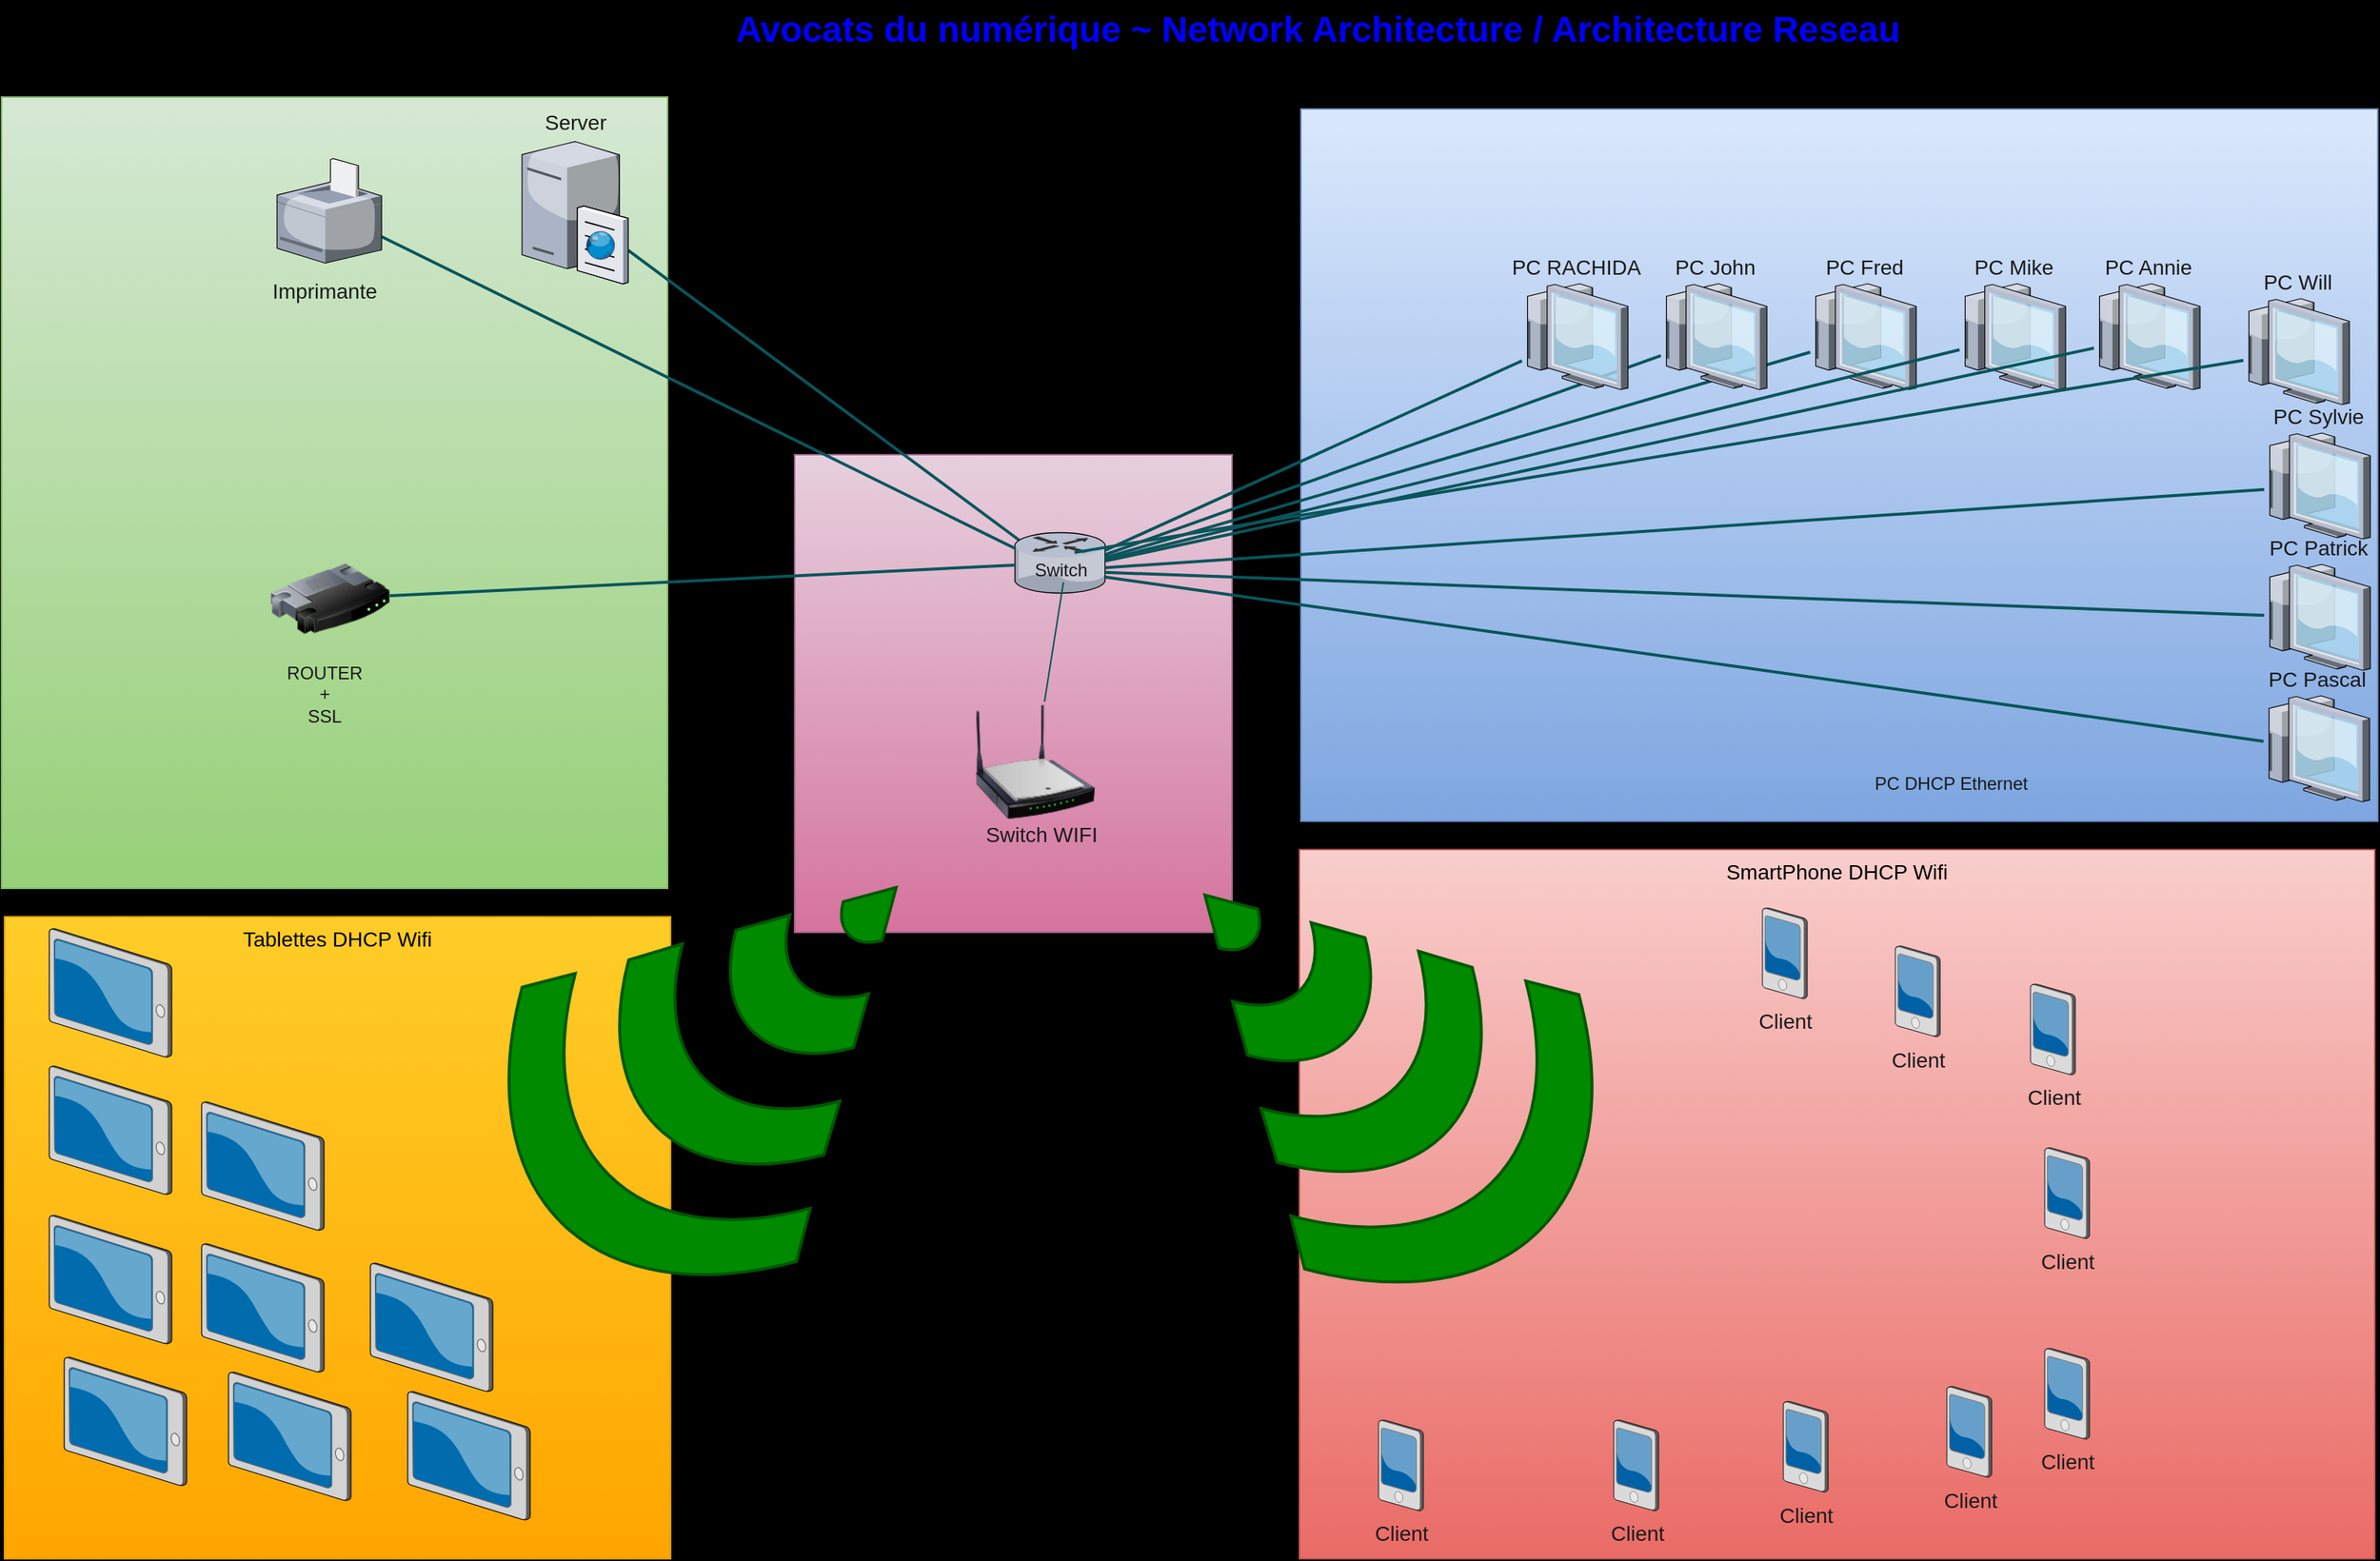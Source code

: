 <mxfile version="22.1.16" type="github">
  <diagram name="Page-1" id="e3a06f82-3646-2815-327d-82caf3d4e204">
    <mxGraphModel dx="1254" dy="651" grid="1" gridSize="10" guides="1" tooltips="1" connect="1" arrows="1" fold="1" page="1" pageScale="1.5" pageWidth="1169" pageHeight="826" background="#000000" math="0" shadow="0">
      <root>
        <mxCell id="0" style=";html=1;" />
        <mxCell id="1" style=";html=1;" parent="0" />
        <mxCell id="sHyUSOd2gJIIgnq2DhWJ-65" value="" style="whiteSpace=wrap;html=1;fontSize=14;verticalAlign=top;labelBackgroundColor=none;rounded=0;fillColor=#e6d0de;strokeColor=#996185;gradientColor=#d5739d;" vertex="1" parent="1">
          <mxGeometry x="580" y="334.5" width="293" height="320" as="geometry" />
        </mxCell>
        <mxCell id="6a7d8f32e03d9370-61" value="" style="whiteSpace=wrap;html=1;fontSize=14;verticalAlign=top;labelBackgroundColor=none;rounded=0;fillColor=#dae8fc;strokeColor=#6c8ebf;gradientColor=#7ea6e0;" parent="1" vertex="1">
          <mxGeometry x="919" y="103" width="721" height="477" as="geometry" />
        </mxCell>
        <mxCell id="6a7d8f32e03d9370-57" value="" style="whiteSpace=wrap;html=1;fontSize=14;verticalAlign=top;labelBackgroundColor=none;rounded=0;fillColor=#d5e8d4;strokeColor=#82b366;gradientColor=#97d077;" parent="1" vertex="1">
          <mxGeometry x="49" y="95" width="446" height="530" as="geometry" />
        </mxCell>
        <mxCell id="6a7d8f32e03d9370-60" value="SmartPhone DHCP Wifi" style="whiteSpace=wrap;html=1;fontSize=14;verticalAlign=top;labelBackgroundColor=none;rounded=0;fillColor=#f8cecc;strokeColor=#b85450;gradientColor=#ea6b66;" parent="1" vertex="1">
          <mxGeometry x="918" y="599" width="720" height="475" as="geometry" />
        </mxCell>
        <mxCell id="6a7d8f32e03d9370-58" value="Tablettes DHCP Wifi" style="whiteSpace=wrap;html=1;fontSize=14;verticalAlign=top;labelBackgroundColor=none;rounded=0;fillColor=#ffcd28;strokeColor=#d79b00;gradientColor=#ffa500;" parent="1" vertex="1">
          <mxGeometry x="51" y="644" width="446" height="430" as="geometry" />
        </mxCell>
        <mxCell id="6a7d8f32e03d9370-51" style="edgeStyle=none;rounded=0;html=1;startSize=10;endSize=10;jettySize=auto;orthogonalLoop=1;fontSize=14;endArrow=none;endFill=0;strokeWidth=2;labelBackgroundColor=none;fontColor=default;strokeColor=#09555B;" parent="1" source="sHyUSOd2gJIIgnq2DhWJ-10" target="6a7d8f32e03d9370-15" edge="1">
          <mxGeometry relative="1" as="geometry" />
        </mxCell>
        <mxCell id="6a7d8f32e03d9370-13" value="" style="verticalLabelPosition=bottom;aspect=fixed;html=1;verticalAlign=top;strokeColor=none;shape=mxgraph.citrix.router;fontSize=14;labelBackgroundColor=none;rounded=0;fillColor=#FAD9D5;fontColor=#1A1A1A;" parent="1" vertex="1">
          <mxGeometry x="727.48" y="386.75" width="61.03" height="40.5" as="geometry" />
        </mxCell>
        <mxCell id="6a7d8f32e03d9370-15" value="Server" style="verticalLabelPosition=top;aspect=fixed;html=1;verticalAlign=bottom;strokeColor=none;shape=mxgraph.citrix.cache_server;fontSize=14;labelPosition=center;align=center;labelBackgroundColor=none;rounded=0;fillColor=#FAD9D5;fontColor=#1A1A1A;" parent="1" vertex="1">
          <mxGeometry x="397.5" y="122.5" width="71" height="97.5" as="geometry" />
        </mxCell>
        <mxCell id="6a7d8f32e03d9370-46" style="edgeStyle=none;rounded=0;html=1;startSize=10;endSize=10;jettySize=auto;orthogonalLoop=1;fontSize=14;endArrow=none;endFill=0;strokeWidth=2;labelBackgroundColor=none;fontColor=default;strokeColor=#09555B;" parent="1" source="sHyUSOd2gJIIgnq2DhWJ-1" target="6a7d8f32e03d9370-13" edge="1">
          <mxGeometry relative="1" as="geometry">
            <mxPoint x="825" y="597.629" as="sourcePoint" />
          </mxGeometry>
        </mxCell>
        <mxCell id="6a7d8f32e03d9370-53" style="edgeStyle=none;rounded=0;html=1;startSize=10;endSize=10;jettySize=auto;orthogonalLoop=1;fontSize=14;endArrow=none;endFill=0;strokeWidth=2;labelBackgroundColor=none;fontColor=default;strokeColor=#09555B;" parent="1" source="sHyUSOd2gJIIgnq2DhWJ-10" target="6a7d8f32e03d9370-29" edge="1">
          <mxGeometry relative="1" as="geometry">
            <mxPoint x="1223.339" y="508" as="sourcePoint" />
          </mxGeometry>
        </mxCell>
        <mxCell id="6a7d8f32e03d9370-54" style="edgeStyle=none;rounded=0;html=1;startSize=10;endSize=10;jettySize=auto;orthogonalLoop=1;fontSize=14;endArrow=none;endFill=0;strokeWidth=2;labelBackgroundColor=none;fontColor=default;strokeColor=#09555B;" parent="1" source="sHyUSOd2gJIIgnq2DhWJ-10" target="6a7d8f32e03d9370-28" edge="1">
          <mxGeometry relative="1" as="geometry">
            <mxPoint x="1020" y="600" as="sourcePoint" />
          </mxGeometry>
        </mxCell>
        <mxCell id="6a7d8f32e03d9370-55" style="edgeStyle=none;rounded=0;html=1;startSize=10;endSize=10;jettySize=auto;orthogonalLoop=1;fontSize=14;endArrow=none;endFill=0;strokeWidth=2;labelBackgroundColor=none;fontColor=default;strokeColor=#09555B;" parent="1" source="sHyUSOd2gJIIgnq2DhWJ-10" target="6a7d8f32e03d9370-27" edge="1">
          <mxGeometry relative="1" as="geometry">
            <mxPoint x="1267" y="529.619" as="sourcePoint" />
          </mxGeometry>
        </mxCell>
        <mxCell id="6a7d8f32e03d9370-27" value="PC Fred" style="verticalLabelPosition=top;aspect=fixed;html=1;verticalAlign=bottom;strokeColor=none;shape=mxgraph.citrix.thin_client;fontSize=14;labelPosition=center;align=center;labelBackgroundColor=none;rounded=0;fillColor=#FAD9D5;fontColor=#1A1A1A;" parent="1" vertex="1">
          <mxGeometry x="1260" y="220" width="71" height="71" as="geometry" />
        </mxCell>
        <mxCell id="6a7d8f32e03d9370-28" value="PC John" style="verticalLabelPosition=top;aspect=fixed;html=1;verticalAlign=bottom;strokeColor=none;shape=mxgraph.citrix.thin_client;fontSize=14;labelPosition=center;align=center;labelBackgroundColor=none;rounded=0;fillColor=#FAD9D5;fontColor=#1A1A1A;" parent="1" vertex="1">
          <mxGeometry x="1160" y="220" width="71" height="71" as="geometry" />
        </mxCell>
        <mxCell id="6a7d8f32e03d9370-29" value="PC RACHIDA&lt;br&gt;" style="verticalLabelPosition=top;aspect=fixed;html=1;verticalAlign=bottom;strokeColor=none;shape=mxgraph.citrix.thin_client;fontSize=14;labelPosition=center;align=center;labelBackgroundColor=none;rounded=0;fillColor=#FAD9D5;fontColor=#1A1A1A;" parent="1" vertex="1">
          <mxGeometry x="1067" y="220" width="71" height="71" as="geometry" />
        </mxCell>
        <mxCell id="6a7d8f32e03d9370-49" style="edgeStyle=none;rounded=0;html=1;startSize=10;endSize=10;jettySize=auto;orthogonalLoop=1;fontSize=14;endArrow=none;endFill=0;strokeWidth=2;labelBackgroundColor=none;fontColor=default;strokeColor=#09555B;" parent="1" source="sHyUSOd2gJIIgnq2DhWJ-4" target="sHyUSOd2gJIIgnq2DhWJ-10" edge="1">
          <mxGeometry relative="1" as="geometry">
            <mxPoint x="1021.439" y="910" as="sourcePoint" />
          </mxGeometry>
        </mxCell>
        <mxCell id="6a7d8f32e03d9370-62" value="&lt;font color=&quot;#0000ff&quot;&gt;Avocats du numérique ~ Network Architecture / Architecture Reseau&lt;/font&gt;" style="text;strokeColor=none;fillColor=none;html=1;fontSize=24;fontStyle=1;verticalAlign=middle;align=center;labelBackgroundColor=none;rounded=0;fontColor=#1A1A1A;" parent="1" vertex="1">
          <mxGeometry x="499" y="30" width="861" height="40" as="geometry" />
        </mxCell>
        <mxCell id="sHyUSOd2gJIIgnq2DhWJ-1" value="" style="image;html=1;image=img/lib/clip_art/networking/Router_128x128.png;labelBackgroundColor=none;rounded=0;fillColor=#FAD9D5;strokeColor=#D0CEE2;fontColor=#1A1A1A;" vertex="1" parent="1">
          <mxGeometry x="229" y="391" width="80" height="80" as="geometry" />
        </mxCell>
        <mxCell id="sHyUSOd2gJIIgnq2DhWJ-2" value="" style="image;html=1;image=img/lib/clip_art/networking/Wireless_Router_N_128x128.png;labelBackgroundColor=none;rounded=0;fillColor=#FAD9D5;strokeColor=#D0CEE2;fontColor=#1A1A1A;" vertex="1" parent="1">
          <mxGeometry x="701" y="500" width="80" height="80" as="geometry" />
        </mxCell>
        <mxCell id="sHyUSOd2gJIIgnq2DhWJ-4" value="" style="verticalLabelPosition=bottom;aspect=fixed;html=1;verticalAlign=top;strokeColor=none;align=center;outlineConnect=0;shape=mxgraph.citrix.printer;labelBackgroundColor=none;rounded=0;fillColor=#FAD9D5;fontColor=#1A1A1A;" vertex="1" parent="1">
          <mxGeometry x="233.5" y="136.25" width="70" height="70" as="geometry" />
        </mxCell>
        <mxCell id="sHyUSOd2gJIIgnq2DhWJ-6" value="&lt;font style=&quot;font-size: 14px;&quot;&gt;Imprimante&lt;br&gt;&lt;/font&gt;" style="text;html=1;align=center;verticalAlign=middle;resizable=0;points=[];autosize=1;strokeColor=none;fillColor=none;labelBackgroundColor=none;rounded=0;fontColor=#1A1A1A;" vertex="1" parent="1">
          <mxGeometry x="220" y="210" width="90" height="30" as="geometry" />
        </mxCell>
        <mxCell id="sHyUSOd2gJIIgnq2DhWJ-7" value="&lt;font style=&quot;font-size: 14px;&quot;&gt;Switch WIFI&lt;br&gt;&lt;/font&gt;" style="text;html=1;align=center;verticalAlign=middle;resizable=0;points=[];autosize=1;strokeColor=none;fillColor=none;labelBackgroundColor=none;rounded=0;fontColor=#1A1A1A;" vertex="1" parent="1">
          <mxGeometry x="695" y="574" width="100" height="30" as="geometry" />
        </mxCell>
        <mxCell id="sHyUSOd2gJIIgnq2DhWJ-8" value="ROUTER&lt;br&gt;+&lt;br&gt;SSL " style="text;html=1;align=center;verticalAlign=middle;resizable=0;points=[];autosize=1;strokeColor=none;fillColor=none;labelBackgroundColor=none;rounded=0;fontColor=#1A1A1A;" vertex="1" parent="1">
          <mxGeometry x="230" y="464.5" width="70" height="60" as="geometry" />
        </mxCell>
        <mxCell id="sHyUSOd2gJIIgnq2DhWJ-10" value="Switch" style="text;html=1;align=center;verticalAlign=middle;resizable=0;points=[];autosize=1;strokeColor=none;fillColor=none;labelBackgroundColor=none;rounded=0;fontColor=#1A1A1A;" vertex="1" parent="1">
          <mxGeometry x="728" y="397.25" width="60" height="30" as="geometry" />
        </mxCell>
        <mxCell id="sHyUSOd2gJIIgnq2DhWJ-12" value="Client" style="verticalLabelPosition=bottom;aspect=fixed;html=1;verticalAlign=top;strokeColor=none;shape=mxgraph.citrix.pda;fontSize=14;labelBackgroundColor=none;rounded=0;fillColor=#FAD9D5;fontColor=#1A1A1A;" vertex="1" parent="1">
          <mxGeometry x="1242" y="968.5" width="30" height="61" as="geometry" />
        </mxCell>
        <mxCell id="sHyUSOd2gJIIgnq2DhWJ-15" value="Client" style="verticalLabelPosition=bottom;aspect=fixed;html=1;verticalAlign=top;strokeColor=none;shape=mxgraph.citrix.pda;fontSize=14;labelBackgroundColor=none;rounded=0;fillColor=#FAD9D5;fontColor=#1A1A1A;" vertex="1" parent="1">
          <mxGeometry x="1228" y="638" width="30" height="61" as="geometry" />
        </mxCell>
        <mxCell id="sHyUSOd2gJIIgnq2DhWJ-17" value="Client" style="verticalLabelPosition=bottom;aspect=fixed;html=1;verticalAlign=top;strokeColor=none;shape=mxgraph.citrix.pda;fontSize=14;labelBackgroundColor=none;rounded=0;fillColor=#FAD9D5;fontColor=#1A1A1A;" vertex="1" parent="1">
          <mxGeometry x="1128.5" y="981" width="30" height="61" as="geometry" />
        </mxCell>
        <mxCell id="sHyUSOd2gJIIgnq2DhWJ-20" value="Client" style="verticalLabelPosition=bottom;aspect=fixed;html=1;verticalAlign=top;strokeColor=none;shape=mxgraph.citrix.pda;fontSize=14;labelBackgroundColor=none;rounded=0;fillColor=#FAD9D5;fontColor=#1A1A1A;" vertex="1" parent="1">
          <mxGeometry x="1407.5" y="689" width="30" height="61" as="geometry" />
        </mxCell>
        <mxCell id="sHyUSOd2gJIIgnq2DhWJ-22" value="Client" style="verticalLabelPosition=bottom;aspect=fixed;html=1;verticalAlign=top;strokeColor=none;shape=mxgraph.citrix.pda;fontSize=14;labelBackgroundColor=none;rounded=0;fillColor=#FAD9D5;fontColor=#1A1A1A;" vertex="1" parent="1">
          <mxGeometry x="1417" y="933" width="30" height="61" as="geometry" />
        </mxCell>
        <mxCell id="sHyUSOd2gJIIgnq2DhWJ-25" value="Client" style="verticalLabelPosition=bottom;aspect=fixed;html=1;verticalAlign=top;strokeColor=none;shape=mxgraph.citrix.pda;fontSize=14;labelBackgroundColor=none;rounded=0;fillColor=#FAD9D5;fontColor=#1A1A1A;" vertex="1" parent="1">
          <mxGeometry x="971" y="981" width="30" height="61" as="geometry" />
        </mxCell>
        <mxCell id="sHyUSOd2gJIIgnq2DhWJ-27" value="Client" style="verticalLabelPosition=bottom;aspect=fixed;html=1;verticalAlign=top;strokeColor=none;shape=mxgraph.citrix.pda;fontSize=14;labelBackgroundColor=none;rounded=0;fillColor=#FAD9D5;fontColor=#1A1A1A;" vertex="1" parent="1">
          <mxGeometry x="1351.5" y="958.5" width="30" height="61" as="geometry" />
        </mxCell>
        <mxCell id="sHyUSOd2gJIIgnq2DhWJ-29" value="Client" style="verticalLabelPosition=bottom;aspect=fixed;html=1;verticalAlign=top;strokeColor=none;shape=mxgraph.citrix.pda;fontSize=14;labelBackgroundColor=none;rounded=0;fillColor=#FAD9D5;fontColor=#1A1A1A;" vertex="1" parent="1">
          <mxGeometry x="1317" y="663.5" width="30" height="61" as="geometry" />
        </mxCell>
        <mxCell id="sHyUSOd2gJIIgnq2DhWJ-31" value="Client" style="verticalLabelPosition=bottom;aspect=fixed;html=1;verticalAlign=top;strokeColor=none;shape=mxgraph.citrix.pda;fontSize=14;labelBackgroundColor=none;rounded=0;fillColor=#FAD9D5;fontColor=#1A1A1A;" vertex="1" parent="1">
          <mxGeometry x="1417" y="798.63" width="30" height="61" as="geometry" />
        </mxCell>
        <mxCell id="sHyUSOd2gJIIgnq2DhWJ-32" style="edgeStyle=none;rounded=0;html=1;startSize=10;endSize=10;jettySize=auto;orthogonalLoop=1;fontSize=14;endArrow=none;endFill=0;strokeWidth=2;labelBackgroundColor=none;fontColor=default;strokeColor=#09555B;" edge="1" target="sHyUSOd2gJIIgnq2DhWJ-33" parent="1" source="sHyUSOd2gJIIgnq2DhWJ-10">
          <mxGeometry relative="1" as="geometry">
            <mxPoint x="1105.5" y="600" as="sourcePoint" />
          </mxGeometry>
        </mxCell>
        <mxCell id="sHyUSOd2gJIIgnq2DhWJ-33" value="PC Mike" style="verticalLabelPosition=top;aspect=fixed;html=1;verticalAlign=bottom;strokeColor=none;shape=mxgraph.citrix.thin_client;fontSize=14;labelPosition=center;align=center;labelBackgroundColor=none;rounded=0;fillColor=#FAD9D5;fontColor=#1A1A1A;" vertex="1" parent="1">
          <mxGeometry x="1360" y="220" width="71" height="71" as="geometry" />
        </mxCell>
        <mxCell id="sHyUSOd2gJIIgnq2DhWJ-37" value="PC Annie" style="verticalLabelPosition=top;aspect=fixed;html=1;verticalAlign=bottom;strokeColor=none;shape=mxgraph.citrix.thin_client;fontSize=14;labelPosition=center;align=center;labelBackgroundColor=none;rounded=0;fillColor=#FAD9D5;fontColor=#1A1A1A;" vertex="1" parent="1">
          <mxGeometry x="1450" y="220" width="71" height="71" as="geometry" />
        </mxCell>
        <mxCell id="sHyUSOd2gJIIgnq2DhWJ-38" style="edgeStyle=none;rounded=0;html=1;startSize=10;endSize=10;jettySize=auto;orthogonalLoop=1;fontSize=14;endArrow=none;endFill=0;strokeWidth=2;labelBackgroundColor=none;fontColor=default;strokeColor=#09555B;" edge="1" target="sHyUSOd2gJIIgnq2DhWJ-37" parent="1" source="sHyUSOd2gJIIgnq2DhWJ-10">
          <mxGeometry relative="1" as="geometry">
            <mxPoint x="1105.5" y="594" as="sourcePoint" />
          </mxGeometry>
        </mxCell>
        <mxCell id="sHyUSOd2gJIIgnq2DhWJ-39" value="PC Will" style="verticalLabelPosition=top;aspect=fixed;html=1;verticalAlign=bottom;strokeColor=none;shape=mxgraph.citrix.thin_client;fontSize=14;labelPosition=center;align=center;labelBackgroundColor=none;rounded=0;fillColor=#FAD9D5;fontColor=#1A1A1A;" vertex="1" parent="1">
          <mxGeometry x="1550" y="230" width="71" height="71" as="geometry" />
        </mxCell>
        <mxCell id="sHyUSOd2gJIIgnq2DhWJ-40" style="edgeStyle=none;rounded=0;html=1;startSize=10;endSize=10;jettySize=auto;orthogonalLoop=1;fontSize=14;endArrow=none;endFill=0;strokeWidth=2;exitX=0.655;exitY=0.329;exitDx=0;exitDy=0;exitPerimeter=0;labelBackgroundColor=none;fontColor=default;strokeColor=#09555B;" edge="1" target="sHyUSOd2gJIIgnq2DhWJ-39" parent="1" source="6a7d8f32e03d9370-13">
          <mxGeometry relative="1" as="geometry">
            <mxPoint x="1105.5" y="602" as="sourcePoint" />
          </mxGeometry>
        </mxCell>
        <mxCell id="sHyUSOd2gJIIgnq2DhWJ-41" value="PC Sylvie" style="verticalLabelPosition=top;aspect=fixed;html=1;verticalAlign=bottom;strokeColor=none;shape=mxgraph.citrix.thin_client;fontSize=14;labelPosition=center;align=center;labelBackgroundColor=none;rounded=0;fillColor=#FAD9D5;fontColor=#1A1A1A;" vertex="1" parent="1">
          <mxGeometry x="1564" y="320" width="71" height="71" as="geometry" />
        </mxCell>
        <mxCell id="sHyUSOd2gJIIgnq2DhWJ-42" style="edgeStyle=none;rounded=0;html=1;startSize=10;endSize=10;jettySize=auto;orthogonalLoop=1;fontSize=14;endArrow=none;endFill=0;strokeWidth=2;labelBackgroundColor=none;fontColor=default;strokeColor=#09555B;" edge="1" target="sHyUSOd2gJIIgnq2DhWJ-41" parent="1" source="sHyUSOd2gJIIgnq2DhWJ-10">
          <mxGeometry relative="1" as="geometry">
            <mxPoint x="1021" y="679" as="sourcePoint" />
          </mxGeometry>
        </mxCell>
        <mxCell id="sHyUSOd2gJIIgnq2DhWJ-43" value="PC Patrick" style="verticalLabelPosition=top;aspect=fixed;html=1;verticalAlign=bottom;strokeColor=none;shape=mxgraph.citrix.thin_client;fontSize=14;labelPosition=center;align=center;labelBackgroundColor=none;rounded=0;fillColor=#FAD9D5;fontColor=#1A1A1A;" vertex="1" parent="1">
          <mxGeometry x="1564" y="408" width="71" height="71" as="geometry" />
        </mxCell>
        <mxCell id="sHyUSOd2gJIIgnq2DhWJ-44" style="edgeStyle=none;rounded=0;html=1;startSize=10;endSize=10;jettySize=auto;orthogonalLoop=1;fontSize=14;endArrow=none;endFill=0;strokeWidth=2;labelBackgroundColor=none;fontColor=default;strokeColor=#09555B;" edge="1" target="sHyUSOd2gJIIgnq2DhWJ-43" parent="1" source="sHyUSOd2gJIIgnq2DhWJ-10">
          <mxGeometry relative="1" as="geometry">
            <mxPoint x="1028" y="690" as="sourcePoint" />
          </mxGeometry>
        </mxCell>
        <mxCell id="sHyUSOd2gJIIgnq2DhWJ-45" value="PC Pascal" style="verticalLabelPosition=top;aspect=fixed;html=1;verticalAlign=bottom;strokeColor=none;shape=mxgraph.citrix.thin_client;fontSize=14;labelPosition=center;align=center;labelBackgroundColor=none;rounded=0;fillColor=#FAD9D5;fontColor=#1A1A1A;" vertex="1" parent="1">
          <mxGeometry x="1563.5" y="496" width="71" height="71" as="geometry" />
        </mxCell>
        <mxCell id="sHyUSOd2gJIIgnq2DhWJ-46" style="edgeStyle=none;rounded=0;html=1;startSize=10;endSize=10;jettySize=auto;orthogonalLoop=1;fontSize=14;endArrow=none;endFill=0;strokeWidth=2;labelBackgroundColor=none;fontColor=default;strokeColor=#09555B;" edge="1" target="sHyUSOd2gJIIgnq2DhWJ-45" parent="1" source="sHyUSOd2gJIIgnq2DhWJ-10">
          <mxGeometry relative="1" as="geometry">
            <mxPoint x="1025.5" y="690" as="sourcePoint" />
          </mxGeometry>
        </mxCell>
        <mxCell id="sHyUSOd2gJIIgnq2DhWJ-49" value="" style="html=1;verticalLabelPosition=bottom;align=center;labelBackgroundColor=none;verticalAlign=top;strokeWidth=2;shadow=0;dashed=0;shape=mxgraph.ios7.icons.wifi;pointerEvents=1;rotation=-225;rounded=0;fillColor=#008a00;strokeColor=#005700;fontColor=#ffffff;" vertex="1" parent="1">
          <mxGeometry x="837" y="583" width="259.7" height="317.25" as="geometry" />
        </mxCell>
        <mxCell id="sHyUSOd2gJIIgnq2DhWJ-54" value="" style="verticalLabelPosition=bottom;aspect=fixed;html=1;verticalAlign=top;strokeColor=none;align=center;outlineConnect=0;shape=mxgraph.citrix.tablet_2;labelBackgroundColor=none;rounded=0;fillColor=#FAD9D5;fontColor=#1A1A1A;" vertex="1" parent="1">
          <mxGeometry x="201" y="949" width="82" height="86" as="geometry" />
        </mxCell>
        <mxCell id="sHyUSOd2gJIIgnq2DhWJ-55" value="" style="verticalLabelPosition=bottom;aspect=fixed;html=1;verticalAlign=top;strokeColor=none;align=center;outlineConnect=0;shape=mxgraph.citrix.tablet_2;labelBackgroundColor=none;rounded=0;fillColor=#FAD9D5;fontColor=#1A1A1A;" vertex="1" parent="1">
          <mxGeometry x="91" y="939" width="82" height="86" as="geometry" />
        </mxCell>
        <mxCell id="sHyUSOd2gJIIgnq2DhWJ-56" value="" style="verticalLabelPosition=bottom;aspect=fixed;html=1;verticalAlign=top;strokeColor=none;align=center;outlineConnect=0;shape=mxgraph.citrix.tablet_2;labelBackgroundColor=none;rounded=0;fillColor=#FAD9D5;fontColor=#1A1A1A;" vertex="1" parent="1">
          <mxGeometry x="321" y="962" width="82" height="86" as="geometry" />
        </mxCell>
        <mxCell id="sHyUSOd2gJIIgnq2DhWJ-57" value="" style="verticalLabelPosition=bottom;aspect=fixed;html=1;verticalAlign=top;strokeColor=none;align=center;outlineConnect=0;shape=mxgraph.citrix.tablet_2;labelBackgroundColor=none;rounded=0;fillColor=#FAD9D5;fontColor=#1A1A1A;" vertex="1" parent="1">
          <mxGeometry x="81" y="844" width="82" height="86" as="geometry" />
        </mxCell>
        <mxCell id="sHyUSOd2gJIIgnq2DhWJ-58" value="" style="verticalLabelPosition=bottom;aspect=fixed;html=1;verticalAlign=top;strokeColor=none;align=center;outlineConnect=0;shape=mxgraph.citrix.tablet_2;labelBackgroundColor=none;rounded=0;fillColor=#FAD9D5;fontColor=#1A1A1A;" vertex="1" parent="1">
          <mxGeometry x="81" y="744" width="82" height="86" as="geometry" />
        </mxCell>
        <mxCell id="sHyUSOd2gJIIgnq2DhWJ-59" value="" style="verticalLabelPosition=bottom;aspect=fixed;html=1;verticalAlign=top;strokeColor=none;align=center;outlineConnect=0;shape=mxgraph.citrix.tablet_2;labelBackgroundColor=none;rounded=0;fillColor=#FAD9D5;fontColor=#1A1A1A;" vertex="1" parent="1">
          <mxGeometry x="81" y="652" width="82" height="86" as="geometry" />
        </mxCell>
        <mxCell id="sHyUSOd2gJIIgnq2DhWJ-60" value="" style="verticalLabelPosition=bottom;aspect=fixed;html=1;verticalAlign=top;strokeColor=none;align=center;outlineConnect=0;shape=mxgraph.citrix.tablet_2;labelBackgroundColor=none;rounded=0;fillColor=#FAD9D5;fontColor=#1A1A1A;" vertex="1" parent="1">
          <mxGeometry x="296" y="876" width="82" height="86" as="geometry" />
        </mxCell>
        <mxCell id="sHyUSOd2gJIIgnq2DhWJ-61" value="" style="verticalLabelPosition=bottom;aspect=fixed;html=1;verticalAlign=top;strokeColor=none;align=center;outlineConnect=0;shape=mxgraph.citrix.tablet_2;labelBackgroundColor=none;rounded=0;fillColor=#FAD9D5;fontColor=#1A1A1A;" vertex="1" parent="1">
          <mxGeometry x="183" y="768" width="82" height="86" as="geometry" />
        </mxCell>
        <mxCell id="sHyUSOd2gJIIgnq2DhWJ-62" value="" style="verticalLabelPosition=bottom;aspect=fixed;html=1;verticalAlign=top;strokeColor=none;align=center;outlineConnect=0;shape=mxgraph.citrix.tablet_2;labelBackgroundColor=none;rounded=0;fillColor=#FAD9D5;fontColor=#1A1A1A;" vertex="1" parent="1">
          <mxGeometry x="183" y="863" width="82" height="86" as="geometry" />
        </mxCell>
        <mxCell id="sHyUSOd2gJIIgnq2DhWJ-66" value="" style="html=1;verticalLabelPosition=bottom;align=center;labelBackgroundColor=none;verticalAlign=top;strokeWidth=2;shadow=0;dashed=0;shape=mxgraph.ios7.icons.wifi;pointerEvents=1;rotation=-135;rounded=0;fillColor=#008a00;strokeColor=#005700;fontColor=#ffffff;" vertex="1" parent="1">
          <mxGeometry x="406" y="578" width="259.7" height="317.25" as="geometry" />
        </mxCell>
        <mxCell id="sHyUSOd2gJIIgnq2DhWJ-69" value="PC DHCP Ethernet" style="text;html=1;align=center;verticalAlign=middle;resizable=0;points=[];autosize=1;strokeColor=none;fillColor=none;labelBackgroundColor=none;rounded=0;fontColor=#1A1A1A;" vertex="1" parent="1">
          <mxGeometry x="1288.5" y="539.5" width="130" height="30" as="geometry" />
        </mxCell>
        <mxCell id="sHyUSOd2gJIIgnq2DhWJ-81" value="" style="endArrow=none;html=1;rounded=0;strokeColor=#09555B;fontColor=#1A1A1A;" edge="1" parent="1" source="sHyUSOd2gJIIgnq2DhWJ-2">
          <mxGeometry width="50" height="50" relative="1" as="geometry">
            <mxPoint x="710" y="470" as="sourcePoint" />
            <mxPoint x="760" y="420" as="targetPoint" />
          </mxGeometry>
        </mxCell>
      </root>
    </mxGraphModel>
  </diagram>
</mxfile>
